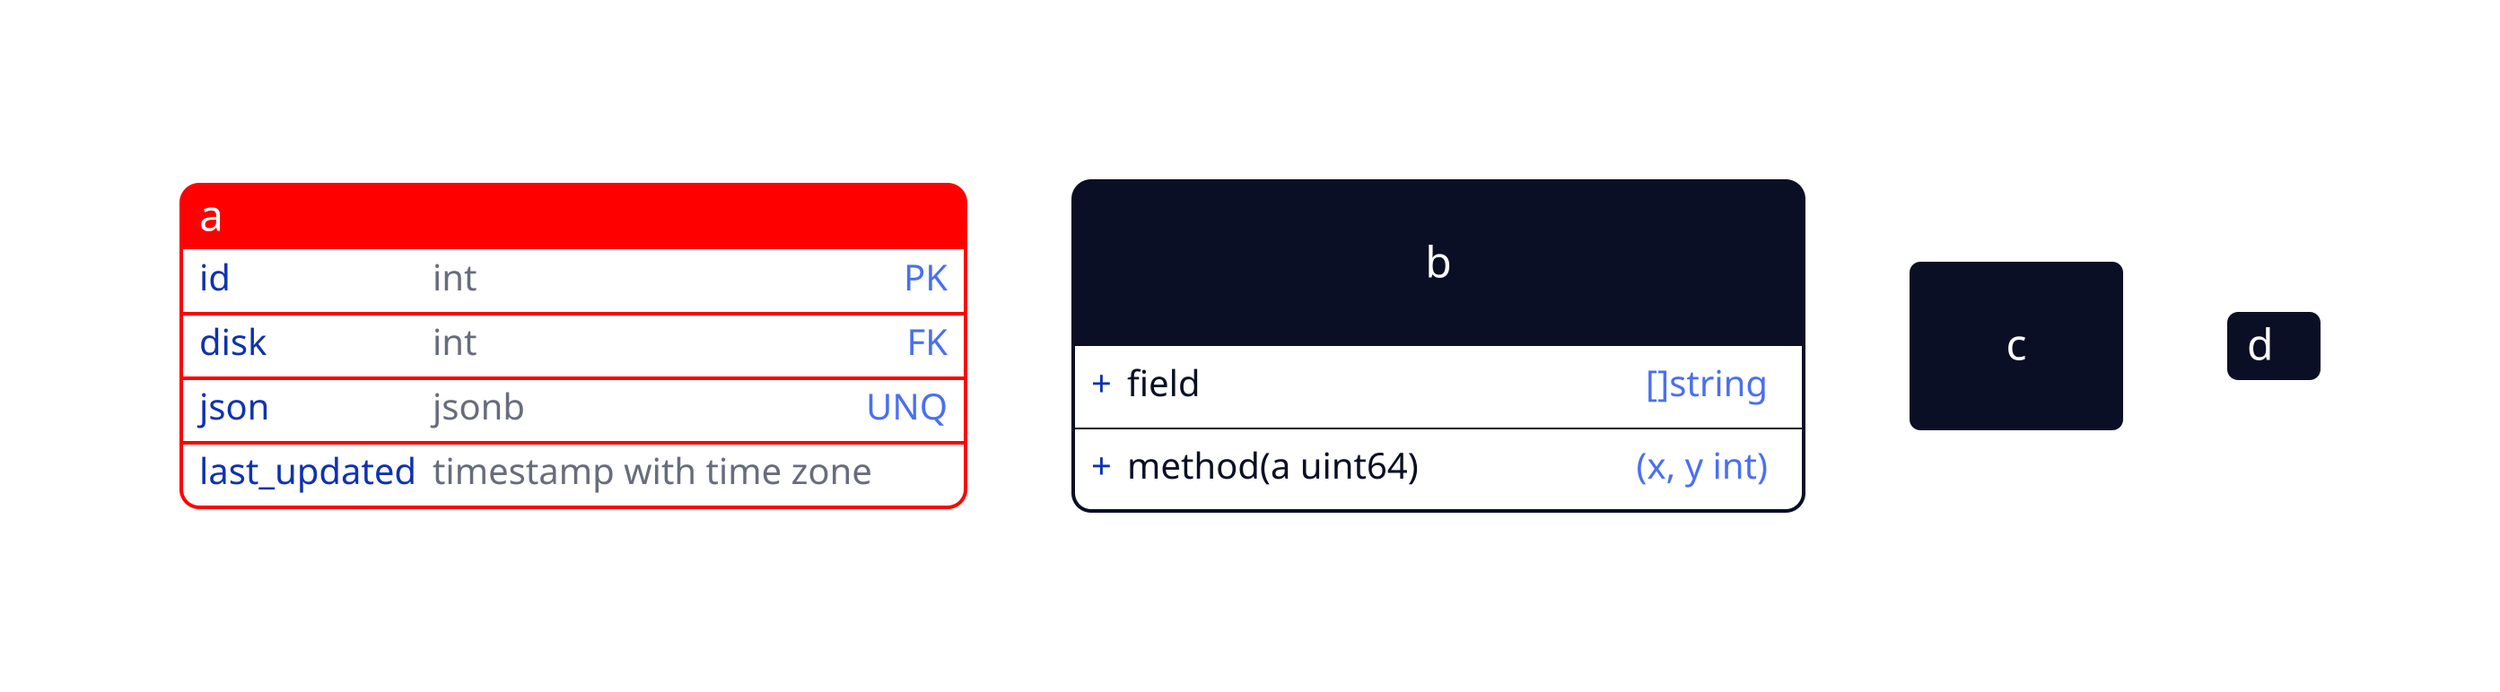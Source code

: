 
				a: {
					shape: sql_table
					id: int {constraint: primary_key}
					disk: int {constraint: foreign_key}

					json: jsonb  {constraint: unique}
					last_updated: timestamp with time zone

					style: {
						fill: red
						border-radius: 10
					}
				}

				b: {
					shape: class

					field: "[]string"
					method(a uint64): (x, y int)

					style: {
						border-radius: 10
					}
				}

				c: {
					shape: class
					style: {
						border-radius: 5
					}
				}

				d: {
					shape: sql_table
					style: {
						border-radius: 5
					}
				}
			